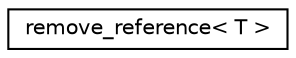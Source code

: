 digraph "Graphical Class Hierarchy"
{
  edge [fontname="Helvetica",fontsize="10",labelfontname="Helvetica",labelfontsize="10"];
  node [fontname="Helvetica",fontsize="10",shape=record];
  rankdir="LR";
  Node1 [label="remove_reference\< T \>",height=0.2,width=0.4,color="black", fillcolor="white", style="filled",URL="$structremove__reference.html"];
}

